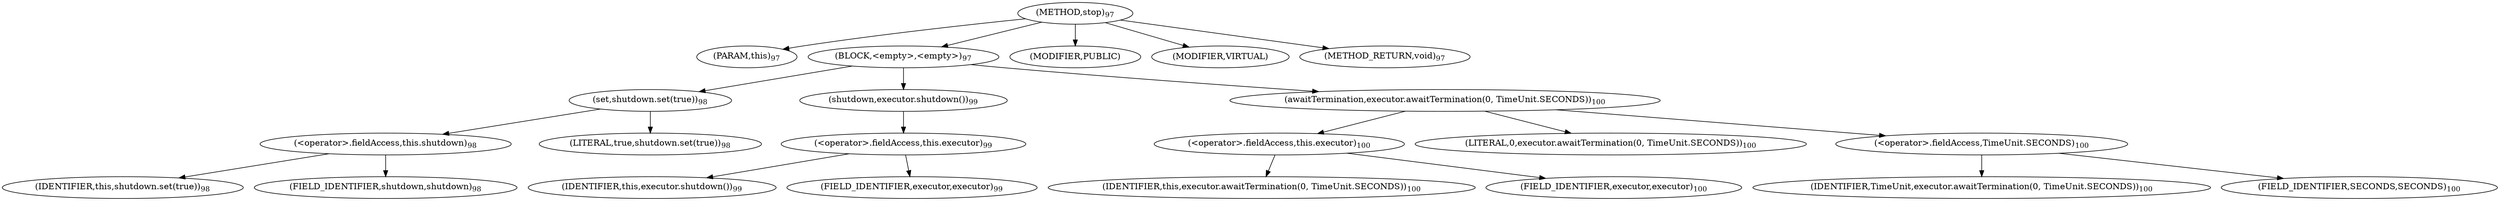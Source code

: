 digraph "stop" {  
"228" [label = <(METHOD,stop)<SUB>97</SUB>> ]
"229" [label = <(PARAM,this)<SUB>97</SUB>> ]
"230" [label = <(BLOCK,&lt;empty&gt;,&lt;empty&gt;)<SUB>97</SUB>> ]
"231" [label = <(set,shutdown.set(true))<SUB>98</SUB>> ]
"232" [label = <(&lt;operator&gt;.fieldAccess,this.shutdown)<SUB>98</SUB>> ]
"233" [label = <(IDENTIFIER,this,shutdown.set(true))<SUB>98</SUB>> ]
"234" [label = <(FIELD_IDENTIFIER,shutdown,shutdown)<SUB>98</SUB>> ]
"235" [label = <(LITERAL,true,shutdown.set(true))<SUB>98</SUB>> ]
"236" [label = <(shutdown,executor.shutdown())<SUB>99</SUB>> ]
"237" [label = <(&lt;operator&gt;.fieldAccess,this.executor)<SUB>99</SUB>> ]
"238" [label = <(IDENTIFIER,this,executor.shutdown())<SUB>99</SUB>> ]
"239" [label = <(FIELD_IDENTIFIER,executor,executor)<SUB>99</SUB>> ]
"240" [label = <(awaitTermination,executor.awaitTermination(0, TimeUnit.SECONDS))<SUB>100</SUB>> ]
"241" [label = <(&lt;operator&gt;.fieldAccess,this.executor)<SUB>100</SUB>> ]
"242" [label = <(IDENTIFIER,this,executor.awaitTermination(0, TimeUnit.SECONDS))<SUB>100</SUB>> ]
"243" [label = <(FIELD_IDENTIFIER,executor,executor)<SUB>100</SUB>> ]
"244" [label = <(LITERAL,0,executor.awaitTermination(0, TimeUnit.SECONDS))<SUB>100</SUB>> ]
"245" [label = <(&lt;operator&gt;.fieldAccess,TimeUnit.SECONDS)<SUB>100</SUB>> ]
"246" [label = <(IDENTIFIER,TimeUnit,executor.awaitTermination(0, TimeUnit.SECONDS))<SUB>100</SUB>> ]
"247" [label = <(FIELD_IDENTIFIER,SECONDS,SECONDS)<SUB>100</SUB>> ]
"248" [label = <(MODIFIER,PUBLIC)> ]
"249" [label = <(MODIFIER,VIRTUAL)> ]
"250" [label = <(METHOD_RETURN,void)<SUB>97</SUB>> ]
  "228" -> "229" 
  "228" -> "230" 
  "228" -> "248" 
  "228" -> "249" 
  "228" -> "250" 
  "230" -> "231" 
  "230" -> "236" 
  "230" -> "240" 
  "231" -> "232" 
  "231" -> "235" 
  "232" -> "233" 
  "232" -> "234" 
  "236" -> "237" 
  "237" -> "238" 
  "237" -> "239" 
  "240" -> "241" 
  "240" -> "244" 
  "240" -> "245" 
  "241" -> "242" 
  "241" -> "243" 
  "245" -> "246" 
  "245" -> "247" 
}
